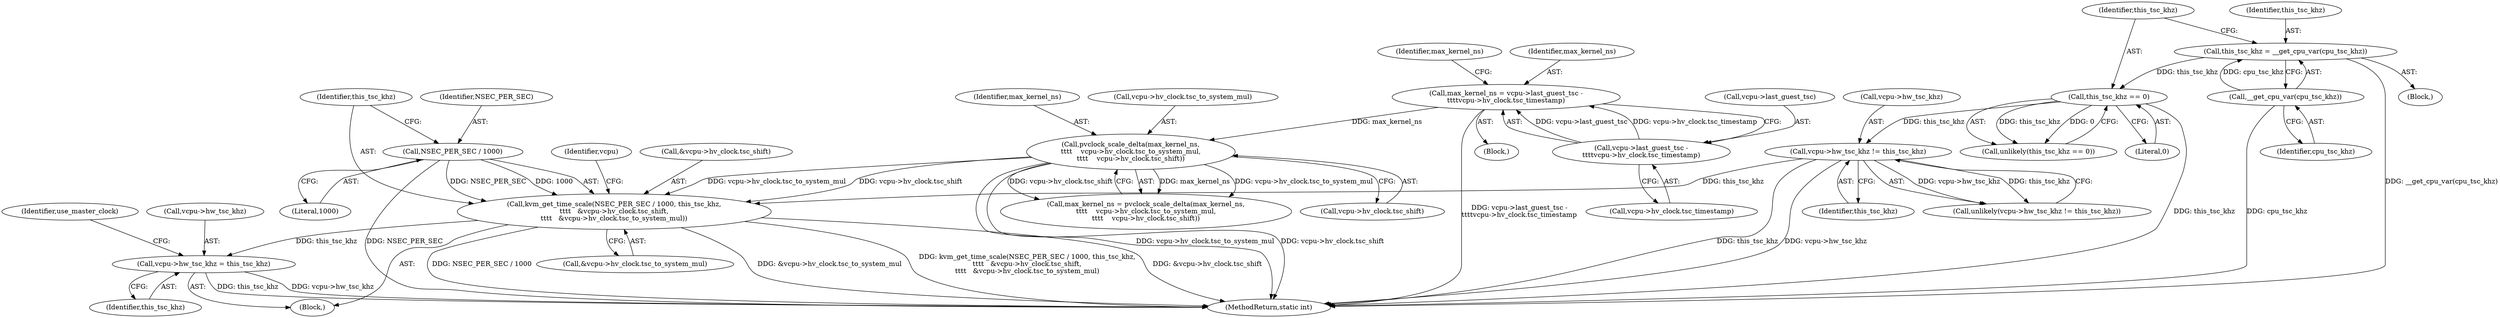 digraph "0_linux_0b79459b482e85cb7426aa7da683a9f2c97aeae1_0@pointer" {
"1000303" [label="(Call,vcpu->hw_tsc_khz = this_tsc_khz)"];
"1000286" [label="(Call,kvm_get_time_scale(NSEC_PER_SEC / 1000, this_tsc_khz,\n\t\t\t\t   &vcpu->hv_clock.tsc_shift,\n\t\t\t\t   &vcpu->hv_clock.tsc_to_system_mul))"];
"1000287" [label="(Call,NSEC_PER_SEC / 1000)"];
"1000280" [label="(Call,vcpu->hw_tsc_khz != this_tsc_khz)"];
"1000179" [label="(Call,this_tsc_khz == 0)"];
"1000173" [label="(Call,this_tsc_khz = __get_cpu_var(cpu_tsc_khz))"];
"1000175" [label="(Call,__get_cpu_var(cpu_tsc_khz))"];
"1000261" [label="(Call,pvclock_scale_delta(max_kernel_ns,\n\t\t\t\t    vcpu->hv_clock.tsc_to_system_mul,\n\t\t\t\t    vcpu->hv_clock.tsc_shift))"];
"1000248" [label="(Call,max_kernel_ns = vcpu->last_guest_tsc -\n\t\t\t\tvcpu->hv_clock.tsc_timestamp)"];
"1000250" [label="(Call,vcpu->last_guest_tsc -\n\t\t\t\tvcpu->hv_clock.tsc_timestamp)"];
"1000424" [label="(MethodReturn,static int)"];
"1000281" [label="(Call,vcpu->hw_tsc_khz)"];
"1000175" [label="(Call,__get_cpu_var(cpu_tsc_khz))"];
"1000249" [label="(Identifier,max_kernel_ns)"];
"1000259" [label="(Call,max_kernel_ns = pvclock_scale_delta(max_kernel_ns,\n\t\t\t\t    vcpu->hv_clock.tsc_to_system_mul,\n\t\t\t\t    vcpu->hv_clock.tsc_shift))"];
"1000180" [label="(Identifier,this_tsc_khz)"];
"1000268" [label="(Call,vcpu->hv_clock.tsc_shift)"];
"1000173" [label="(Call,this_tsc_khz = __get_cpu_var(cpu_tsc_khz))"];
"1000251" [label="(Call,vcpu->last_guest_tsc)"];
"1000261" [label="(Call,pvclock_scale_delta(max_kernel_ns,\n\t\t\t\t    vcpu->hv_clock.tsc_to_system_mul,\n\t\t\t\t    vcpu->hv_clock.tsc_shift))"];
"1000284" [label="(Identifier,this_tsc_khz)"];
"1000176" [label="(Identifier,cpu_tsc_khz)"];
"1000254" [label="(Call,vcpu->hv_clock.tsc_timestamp)"];
"1000111" [label="(Block,)"];
"1000174" [label="(Identifier,this_tsc_khz)"];
"1000310" [label="(Identifier,use_master_clock)"];
"1000280" [label="(Call,vcpu->hw_tsc_khz != this_tsc_khz)"];
"1000290" [label="(Identifier,this_tsc_khz)"];
"1000260" [label="(Identifier,max_kernel_ns)"];
"1000297" [label="(Call,&vcpu->hv_clock.tsc_to_system_mul)"];
"1000287" [label="(Call,NSEC_PER_SEC / 1000)"];
"1000305" [label="(Identifier,vcpu)"];
"1000303" [label="(Call,vcpu->hw_tsc_khz = this_tsc_khz)"];
"1000304" [label="(Call,vcpu->hw_tsc_khz)"];
"1000178" [label="(Call,unlikely(this_tsc_khz == 0))"];
"1000263" [label="(Call,vcpu->hv_clock.tsc_to_system_mul)"];
"1000248" [label="(Call,max_kernel_ns = vcpu->last_guest_tsc -\n\t\t\t\tvcpu->hv_clock.tsc_timestamp)"];
"1000285" [label="(Block,)"];
"1000307" [label="(Identifier,this_tsc_khz)"];
"1000247" [label="(Block,)"];
"1000288" [label="(Identifier,NSEC_PER_SEC)"];
"1000286" [label="(Call,kvm_get_time_scale(NSEC_PER_SEC / 1000, this_tsc_khz,\n\t\t\t\t   &vcpu->hv_clock.tsc_shift,\n\t\t\t\t   &vcpu->hv_clock.tsc_to_system_mul))"];
"1000289" [label="(Literal,1000)"];
"1000279" [label="(Call,unlikely(vcpu->hw_tsc_khz != this_tsc_khz))"];
"1000250" [label="(Call,vcpu->last_guest_tsc -\n\t\t\t\tvcpu->hv_clock.tsc_timestamp)"];
"1000181" [label="(Literal,0)"];
"1000291" [label="(Call,&vcpu->hv_clock.tsc_shift)"];
"1000179" [label="(Call,this_tsc_khz == 0)"];
"1000262" [label="(Identifier,max_kernel_ns)"];
"1000303" -> "1000285"  [label="AST: "];
"1000303" -> "1000307"  [label="CFG: "];
"1000304" -> "1000303"  [label="AST: "];
"1000307" -> "1000303"  [label="AST: "];
"1000310" -> "1000303"  [label="CFG: "];
"1000303" -> "1000424"  [label="DDG: vcpu->hw_tsc_khz"];
"1000303" -> "1000424"  [label="DDG: this_tsc_khz"];
"1000286" -> "1000303"  [label="DDG: this_tsc_khz"];
"1000286" -> "1000285"  [label="AST: "];
"1000286" -> "1000297"  [label="CFG: "];
"1000287" -> "1000286"  [label="AST: "];
"1000290" -> "1000286"  [label="AST: "];
"1000291" -> "1000286"  [label="AST: "];
"1000297" -> "1000286"  [label="AST: "];
"1000305" -> "1000286"  [label="CFG: "];
"1000286" -> "1000424"  [label="DDG: &vcpu->hv_clock.tsc_to_system_mul"];
"1000286" -> "1000424"  [label="DDG: kvm_get_time_scale(NSEC_PER_SEC / 1000, this_tsc_khz,\n\t\t\t\t   &vcpu->hv_clock.tsc_shift,\n\t\t\t\t   &vcpu->hv_clock.tsc_to_system_mul)"];
"1000286" -> "1000424"  [label="DDG: &vcpu->hv_clock.tsc_shift"];
"1000286" -> "1000424"  [label="DDG: NSEC_PER_SEC / 1000"];
"1000287" -> "1000286"  [label="DDG: NSEC_PER_SEC"];
"1000287" -> "1000286"  [label="DDG: 1000"];
"1000280" -> "1000286"  [label="DDG: this_tsc_khz"];
"1000261" -> "1000286"  [label="DDG: vcpu->hv_clock.tsc_shift"];
"1000261" -> "1000286"  [label="DDG: vcpu->hv_clock.tsc_to_system_mul"];
"1000287" -> "1000289"  [label="CFG: "];
"1000288" -> "1000287"  [label="AST: "];
"1000289" -> "1000287"  [label="AST: "];
"1000290" -> "1000287"  [label="CFG: "];
"1000287" -> "1000424"  [label="DDG: NSEC_PER_SEC"];
"1000280" -> "1000279"  [label="AST: "];
"1000280" -> "1000284"  [label="CFG: "];
"1000281" -> "1000280"  [label="AST: "];
"1000284" -> "1000280"  [label="AST: "];
"1000279" -> "1000280"  [label="CFG: "];
"1000280" -> "1000424"  [label="DDG: this_tsc_khz"];
"1000280" -> "1000424"  [label="DDG: vcpu->hw_tsc_khz"];
"1000280" -> "1000279"  [label="DDG: vcpu->hw_tsc_khz"];
"1000280" -> "1000279"  [label="DDG: this_tsc_khz"];
"1000179" -> "1000280"  [label="DDG: this_tsc_khz"];
"1000179" -> "1000178"  [label="AST: "];
"1000179" -> "1000181"  [label="CFG: "];
"1000180" -> "1000179"  [label="AST: "];
"1000181" -> "1000179"  [label="AST: "];
"1000178" -> "1000179"  [label="CFG: "];
"1000179" -> "1000424"  [label="DDG: this_tsc_khz"];
"1000179" -> "1000178"  [label="DDG: this_tsc_khz"];
"1000179" -> "1000178"  [label="DDG: 0"];
"1000173" -> "1000179"  [label="DDG: this_tsc_khz"];
"1000173" -> "1000111"  [label="AST: "];
"1000173" -> "1000175"  [label="CFG: "];
"1000174" -> "1000173"  [label="AST: "];
"1000175" -> "1000173"  [label="AST: "];
"1000180" -> "1000173"  [label="CFG: "];
"1000173" -> "1000424"  [label="DDG: __get_cpu_var(cpu_tsc_khz)"];
"1000175" -> "1000173"  [label="DDG: cpu_tsc_khz"];
"1000175" -> "1000176"  [label="CFG: "];
"1000176" -> "1000175"  [label="AST: "];
"1000175" -> "1000424"  [label="DDG: cpu_tsc_khz"];
"1000261" -> "1000259"  [label="AST: "];
"1000261" -> "1000268"  [label="CFG: "];
"1000262" -> "1000261"  [label="AST: "];
"1000263" -> "1000261"  [label="AST: "];
"1000268" -> "1000261"  [label="AST: "];
"1000259" -> "1000261"  [label="CFG: "];
"1000261" -> "1000424"  [label="DDG: vcpu->hv_clock.tsc_shift"];
"1000261" -> "1000424"  [label="DDG: vcpu->hv_clock.tsc_to_system_mul"];
"1000261" -> "1000259"  [label="DDG: max_kernel_ns"];
"1000261" -> "1000259"  [label="DDG: vcpu->hv_clock.tsc_to_system_mul"];
"1000261" -> "1000259"  [label="DDG: vcpu->hv_clock.tsc_shift"];
"1000248" -> "1000261"  [label="DDG: max_kernel_ns"];
"1000248" -> "1000247"  [label="AST: "];
"1000248" -> "1000250"  [label="CFG: "];
"1000249" -> "1000248"  [label="AST: "];
"1000250" -> "1000248"  [label="AST: "];
"1000260" -> "1000248"  [label="CFG: "];
"1000248" -> "1000424"  [label="DDG: vcpu->last_guest_tsc -\n\t\t\t\tvcpu->hv_clock.tsc_timestamp"];
"1000250" -> "1000248"  [label="DDG: vcpu->last_guest_tsc"];
"1000250" -> "1000248"  [label="DDG: vcpu->hv_clock.tsc_timestamp"];
"1000250" -> "1000254"  [label="CFG: "];
"1000251" -> "1000250"  [label="AST: "];
"1000254" -> "1000250"  [label="AST: "];
}
